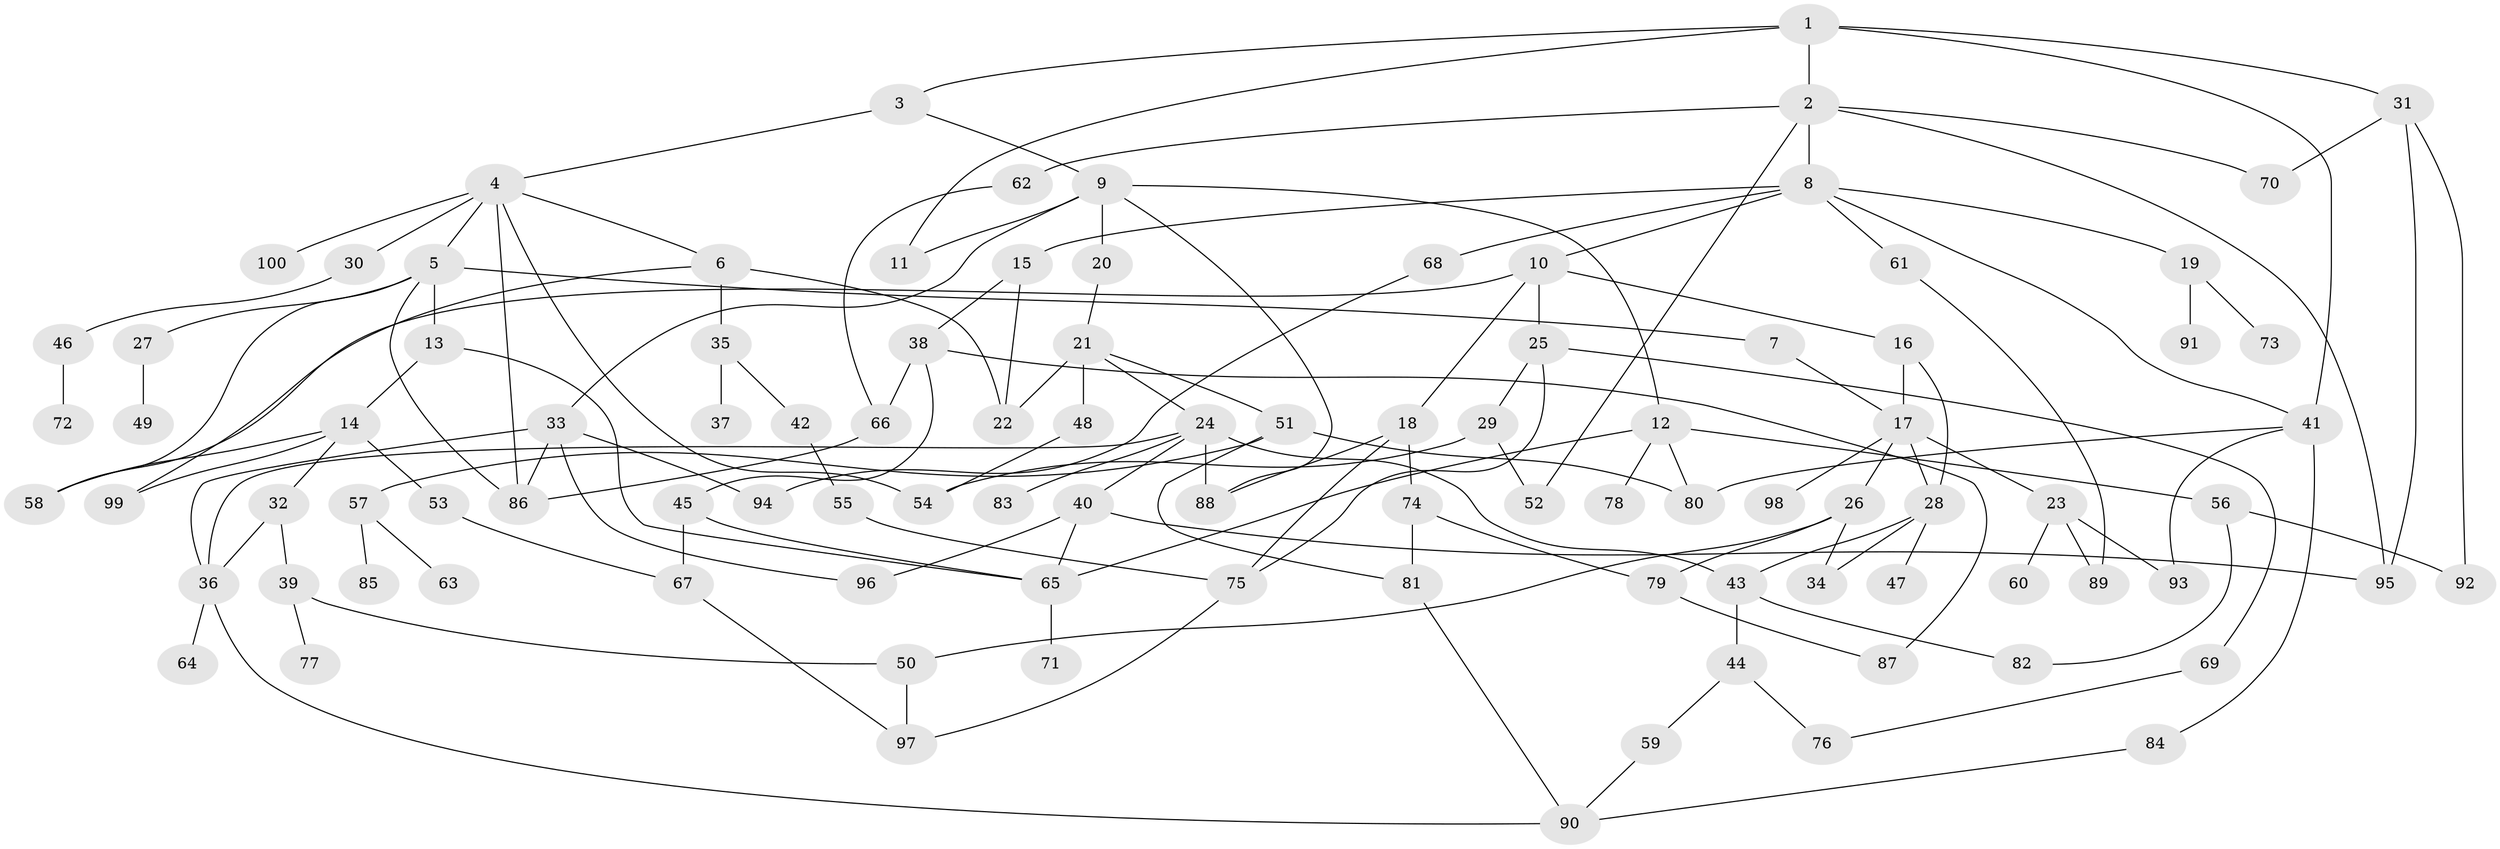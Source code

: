 // Generated by graph-tools (version 1.1) at 2025/13/03/09/25 04:13:27]
// undirected, 100 vertices, 148 edges
graph export_dot {
graph [start="1"]
  node [color=gray90,style=filled];
  1;
  2;
  3;
  4;
  5;
  6;
  7;
  8;
  9;
  10;
  11;
  12;
  13;
  14;
  15;
  16;
  17;
  18;
  19;
  20;
  21;
  22;
  23;
  24;
  25;
  26;
  27;
  28;
  29;
  30;
  31;
  32;
  33;
  34;
  35;
  36;
  37;
  38;
  39;
  40;
  41;
  42;
  43;
  44;
  45;
  46;
  47;
  48;
  49;
  50;
  51;
  52;
  53;
  54;
  55;
  56;
  57;
  58;
  59;
  60;
  61;
  62;
  63;
  64;
  65;
  66;
  67;
  68;
  69;
  70;
  71;
  72;
  73;
  74;
  75;
  76;
  77;
  78;
  79;
  80;
  81;
  82;
  83;
  84;
  85;
  86;
  87;
  88;
  89;
  90;
  91;
  92;
  93;
  94;
  95;
  96;
  97;
  98;
  99;
  100;
  1 -- 2;
  1 -- 3;
  1 -- 11;
  1 -- 31;
  1 -- 41;
  2 -- 8;
  2 -- 62;
  2 -- 95;
  2 -- 52;
  2 -- 70;
  3 -- 4;
  3 -- 9;
  4 -- 5;
  4 -- 6;
  4 -- 30;
  4 -- 100;
  4 -- 86;
  4 -- 54;
  5 -- 7;
  5 -- 13;
  5 -- 27;
  5 -- 86;
  5 -- 58;
  6 -- 22;
  6 -- 35;
  6 -- 99;
  7 -- 17;
  8 -- 10;
  8 -- 15;
  8 -- 19;
  8 -- 41;
  8 -- 61;
  8 -- 68;
  9 -- 12;
  9 -- 20;
  9 -- 33;
  9 -- 11;
  9 -- 88;
  10 -- 16;
  10 -- 18;
  10 -- 25;
  10 -- 58;
  12 -- 56;
  12 -- 65;
  12 -- 78;
  12 -- 80;
  13 -- 14;
  13 -- 65;
  14 -- 32;
  14 -- 53;
  14 -- 58;
  14 -- 99;
  15 -- 38;
  15 -- 22;
  16 -- 28;
  16 -- 17;
  17 -- 23;
  17 -- 26;
  17 -- 28;
  17 -- 98;
  18 -- 74;
  18 -- 88;
  18 -- 75;
  19 -- 73;
  19 -- 91;
  20 -- 21;
  21 -- 24;
  21 -- 48;
  21 -- 51;
  21 -- 22;
  23 -- 60;
  23 -- 89;
  23 -- 93;
  24 -- 40;
  24 -- 83;
  24 -- 36;
  24 -- 88;
  24 -- 43;
  25 -- 29;
  25 -- 69;
  25 -- 75;
  26 -- 50;
  26 -- 34;
  26 -- 79;
  27 -- 49;
  28 -- 34;
  28 -- 43;
  28 -- 47;
  29 -- 52;
  29 -- 54;
  30 -- 46;
  31 -- 70;
  31 -- 92;
  31 -- 95;
  32 -- 39;
  32 -- 36;
  33 -- 36;
  33 -- 96;
  33 -- 94;
  33 -- 86;
  35 -- 37;
  35 -- 42;
  36 -- 64;
  36 -- 90;
  38 -- 45;
  38 -- 87;
  38 -- 66;
  39 -- 77;
  39 -- 50;
  40 -- 95;
  40 -- 65;
  40 -- 96;
  41 -- 84;
  41 -- 93;
  41 -- 80;
  42 -- 55;
  43 -- 44;
  43 -- 82;
  44 -- 59;
  44 -- 76;
  45 -- 67;
  45 -- 65;
  46 -- 72;
  48 -- 54;
  50 -- 97;
  51 -- 57;
  51 -- 80;
  51 -- 81;
  53 -- 67;
  55 -- 75;
  56 -- 82;
  56 -- 92;
  57 -- 63;
  57 -- 85;
  59 -- 90;
  61 -- 89;
  62 -- 66;
  65 -- 71;
  66 -- 86;
  67 -- 97;
  68 -- 94;
  69 -- 76;
  74 -- 79;
  74 -- 81;
  75 -- 97;
  79 -- 87;
  81 -- 90;
  84 -- 90;
}
